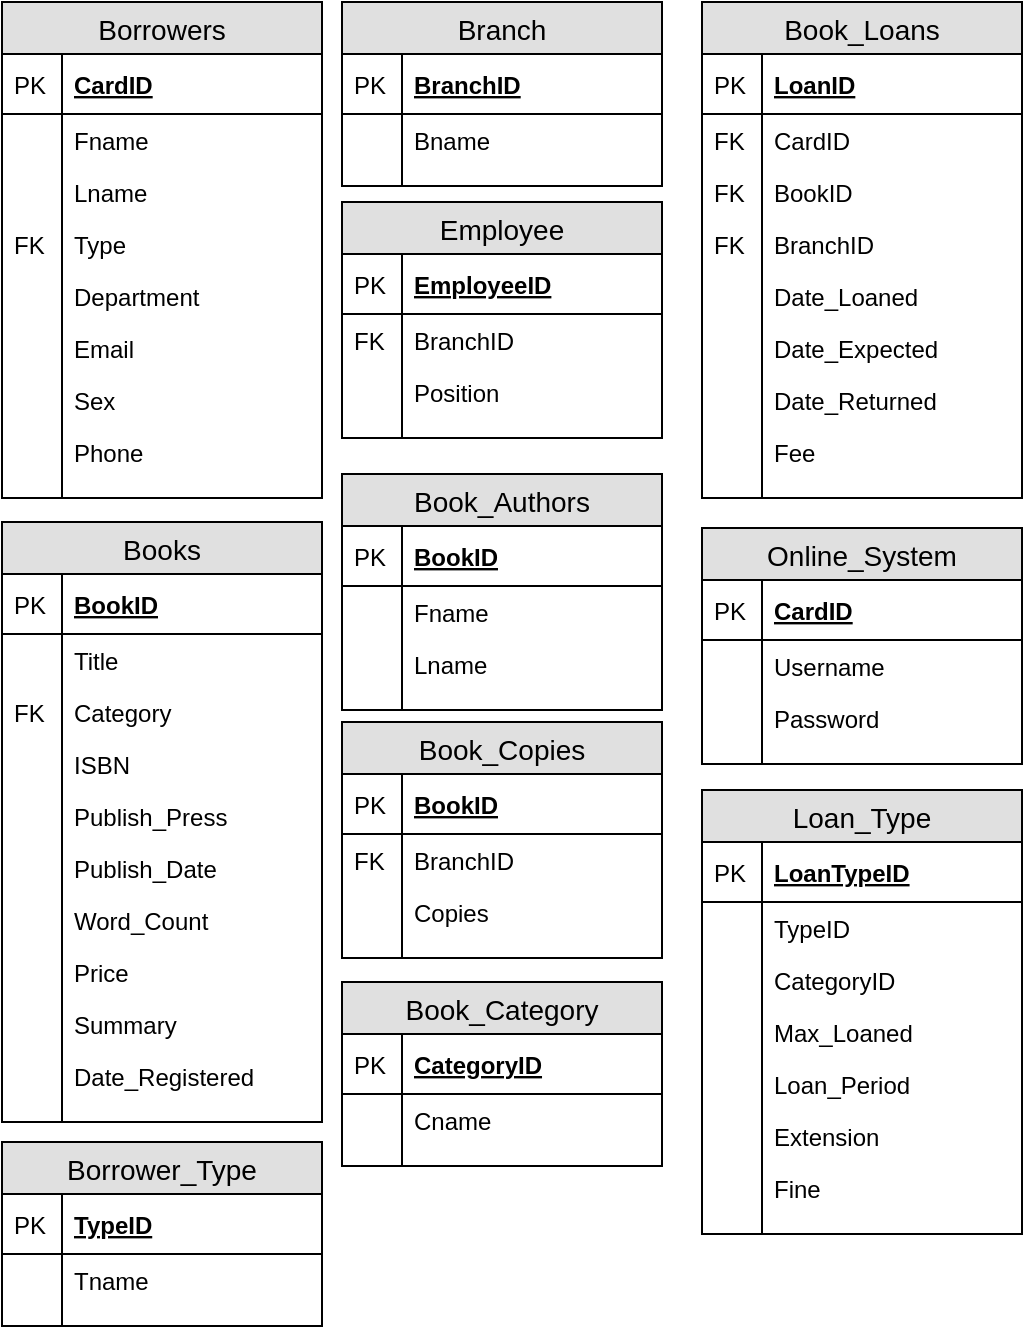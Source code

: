<mxfile version="12.2.2" type="device" pages="1"><diagram name="Page-1" id="e56a1550-8fbb-45ad-956c-1786394a9013"><mxGraphModel dx="900" dy="803" grid="1" gridSize="10" guides="1" tooltips="1" connect="1" arrows="1" fold="1" page="1" pageScale="1" pageWidth="1100" pageHeight="850" background="#ffffff" math="0" shadow="0"><root><mxCell id="0"/><mxCell id="1" parent="0"/><mxCell id="LZqn6w5sc886-a7bWLc2-1" value="Borrowers" style="swimlane;fontStyle=0;childLayout=stackLayout;horizontal=1;startSize=26;fillColor=#e0e0e0;horizontalStack=0;resizeParent=1;resizeParentMax=0;resizeLast=0;collapsible=1;marginBottom=0;swimlaneFillColor=#ffffff;align=center;fontSize=14;" parent="1" vertex="1"><mxGeometry x="20" y="130" width="160" height="248" as="geometry"/></mxCell><mxCell id="LZqn6w5sc886-a7bWLc2-2" value="CardID" style="shape=partialRectangle;top=0;left=0;right=0;bottom=1;align=left;verticalAlign=middle;fillColor=none;spacingLeft=34;spacingRight=4;overflow=hidden;rotatable=0;points=[[0,0.5],[1,0.5]];portConstraint=eastwest;dropTarget=0;fontStyle=5;fontSize=12;" parent="LZqn6w5sc886-a7bWLc2-1" vertex="1"><mxGeometry y="26" width="160" height="30" as="geometry"/></mxCell><mxCell id="LZqn6w5sc886-a7bWLc2-3" value="PK" style="shape=partialRectangle;top=0;left=0;bottom=0;fillColor=none;align=left;verticalAlign=middle;spacingLeft=4;spacingRight=4;overflow=hidden;rotatable=0;points=[];portConstraint=eastwest;part=1;fontSize=12;" parent="LZqn6w5sc886-a7bWLc2-2" vertex="1" connectable="0"><mxGeometry width="30" height="30" as="geometry"/></mxCell><mxCell id="LZqn6w5sc886-a7bWLc2-4" value="Fname" style="shape=partialRectangle;top=0;left=0;right=0;bottom=0;align=left;verticalAlign=top;fillColor=none;spacingLeft=34;spacingRight=4;overflow=hidden;rotatable=0;points=[[0,0.5],[1,0.5]];portConstraint=eastwest;dropTarget=0;fontSize=12;" parent="LZqn6w5sc886-a7bWLc2-1" vertex="1"><mxGeometry y="56" width="160" height="26" as="geometry"/></mxCell><mxCell id="LZqn6w5sc886-a7bWLc2-5" value="" style="shape=partialRectangle;top=0;left=0;bottom=0;fillColor=none;align=left;verticalAlign=top;spacingLeft=4;spacingRight=4;overflow=hidden;rotatable=0;points=[];portConstraint=eastwest;part=1;fontSize=12;" parent="LZqn6w5sc886-a7bWLc2-4" vertex="1" connectable="0"><mxGeometry width="30" height="26" as="geometry"/></mxCell><mxCell id="LZqn6w5sc886-a7bWLc2-6" value="Lname" style="shape=partialRectangle;top=0;left=0;right=0;bottom=0;align=left;verticalAlign=top;fillColor=none;spacingLeft=34;spacingRight=4;overflow=hidden;rotatable=0;points=[[0,0.5],[1,0.5]];portConstraint=eastwest;dropTarget=0;fontSize=12;" parent="LZqn6w5sc886-a7bWLc2-1" vertex="1"><mxGeometry y="82" width="160" height="26" as="geometry"/></mxCell><mxCell id="LZqn6w5sc886-a7bWLc2-7" value="" style="shape=partialRectangle;top=0;left=0;bottom=0;fillColor=none;align=left;verticalAlign=top;spacingLeft=4;spacingRight=4;overflow=hidden;rotatable=0;points=[];portConstraint=eastwest;part=1;fontSize=12;" parent="LZqn6w5sc886-a7bWLc2-6" vertex="1" connectable="0"><mxGeometry width="30" height="26" as="geometry"/></mxCell><mxCell id="LZqn6w5sc886-a7bWLc2-8" value="Type" style="shape=partialRectangle;top=0;left=0;right=0;bottom=0;align=left;verticalAlign=top;fillColor=none;spacingLeft=34;spacingRight=4;overflow=hidden;rotatable=0;points=[[0,0.5],[1,0.5]];portConstraint=eastwest;dropTarget=0;fontSize=12;" parent="LZqn6w5sc886-a7bWLc2-1" vertex="1"><mxGeometry y="108" width="160" height="26" as="geometry"/></mxCell><mxCell id="LZqn6w5sc886-a7bWLc2-9" value="FK" style="shape=partialRectangle;top=0;left=0;bottom=0;fillColor=none;align=left;verticalAlign=top;spacingLeft=4;spacingRight=4;overflow=hidden;rotatable=0;points=[];portConstraint=eastwest;part=1;fontSize=12;" parent="LZqn6w5sc886-a7bWLc2-8" vertex="1" connectable="0"><mxGeometry width="30" height="26" as="geometry"/></mxCell><mxCell id="LZqn6w5sc886-a7bWLc2-23" value="Department" style="shape=partialRectangle;top=0;left=0;right=0;bottom=0;align=left;verticalAlign=top;fillColor=none;spacingLeft=34;spacingRight=4;overflow=hidden;rotatable=0;points=[[0,0.5],[1,0.5]];portConstraint=eastwest;dropTarget=0;fontSize=12;" parent="LZqn6w5sc886-a7bWLc2-1" vertex="1"><mxGeometry y="134" width="160" height="26" as="geometry"/></mxCell><mxCell id="LZqn6w5sc886-a7bWLc2-24" value="" style="shape=partialRectangle;top=0;left=0;bottom=0;fillColor=none;align=left;verticalAlign=top;spacingLeft=4;spacingRight=4;overflow=hidden;rotatable=0;points=[];portConstraint=eastwest;part=1;fontSize=12;" parent="LZqn6w5sc886-a7bWLc2-23" vertex="1" connectable="0"><mxGeometry width="30" height="26" as="geometry"/></mxCell><mxCell id="LZqn6w5sc886-a7bWLc2-25" value="Email" style="shape=partialRectangle;top=0;left=0;right=0;bottom=0;align=left;verticalAlign=top;fillColor=none;spacingLeft=34;spacingRight=4;overflow=hidden;rotatable=0;points=[[0,0.5],[1,0.5]];portConstraint=eastwest;dropTarget=0;fontSize=12;" parent="LZqn6w5sc886-a7bWLc2-1" vertex="1"><mxGeometry y="160" width="160" height="26" as="geometry"/></mxCell><mxCell id="LZqn6w5sc886-a7bWLc2-26" value="" style="shape=partialRectangle;top=0;left=0;bottom=0;fillColor=none;align=left;verticalAlign=top;spacingLeft=4;spacingRight=4;overflow=hidden;rotatable=0;points=[];portConstraint=eastwest;part=1;fontSize=12;" parent="LZqn6w5sc886-a7bWLc2-25" vertex="1" connectable="0"><mxGeometry width="30" height="26" as="geometry"/></mxCell><mxCell id="LZqn6w5sc886-a7bWLc2-27" value="Sex&#10;" style="shape=partialRectangle;top=0;left=0;right=0;bottom=0;align=left;verticalAlign=top;fillColor=none;spacingLeft=34;spacingRight=4;overflow=hidden;rotatable=0;points=[[0,0.5],[1,0.5]];portConstraint=eastwest;dropTarget=0;fontSize=12;" parent="LZqn6w5sc886-a7bWLc2-1" vertex="1"><mxGeometry y="186" width="160" height="26" as="geometry"/></mxCell><mxCell id="LZqn6w5sc886-a7bWLc2-28" value="" style="shape=partialRectangle;top=0;left=0;bottom=0;fillColor=none;align=left;verticalAlign=top;spacingLeft=4;spacingRight=4;overflow=hidden;rotatable=0;points=[];portConstraint=eastwest;part=1;fontSize=12;" parent="LZqn6w5sc886-a7bWLc2-27" vertex="1" connectable="0"><mxGeometry width="30" height="26" as="geometry"/></mxCell><mxCell id="LZqn6w5sc886-a7bWLc2-29" value="Phone" style="shape=partialRectangle;top=0;left=0;right=0;bottom=0;align=left;verticalAlign=top;fillColor=none;spacingLeft=34;spacingRight=4;overflow=hidden;rotatable=0;points=[[0,0.5],[1,0.5]];portConstraint=eastwest;dropTarget=0;fontSize=12;" parent="LZqn6w5sc886-a7bWLc2-1" vertex="1"><mxGeometry y="212" width="160" height="26" as="geometry"/></mxCell><mxCell id="LZqn6w5sc886-a7bWLc2-30" value="" style="shape=partialRectangle;top=0;left=0;bottom=0;fillColor=none;align=left;verticalAlign=top;spacingLeft=4;spacingRight=4;overflow=hidden;rotatable=0;points=[];portConstraint=eastwest;part=1;fontSize=12;" parent="LZqn6w5sc886-a7bWLc2-29" vertex="1" connectable="0"><mxGeometry width="30" height="26" as="geometry"/></mxCell><object label="" f="" id="LZqn6w5sc886-a7bWLc2-10"><mxCell style="shape=partialRectangle;top=0;left=0;right=0;bottom=0;align=left;verticalAlign=top;fillColor=none;spacingLeft=34;spacingRight=4;overflow=hidden;rotatable=0;points=[[0,0.5],[1,0.5]];portConstraint=eastwest;dropTarget=0;fontSize=12;" parent="LZqn6w5sc886-a7bWLc2-1" vertex="1"><mxGeometry y="238" width="160" height="10" as="geometry"/></mxCell></object><mxCell id="LZqn6w5sc886-a7bWLc2-11" value="" style="shape=partialRectangle;top=0;left=0;bottom=0;fillColor=none;align=left;verticalAlign=top;spacingLeft=4;spacingRight=4;overflow=hidden;rotatable=0;points=[];portConstraint=eastwest;part=1;fontSize=12;" parent="LZqn6w5sc886-a7bWLc2-10" vertex="1" connectable="0"><mxGeometry width="30" height="10" as="geometry"/></mxCell><mxCell id="LZqn6w5sc886-a7bWLc2-33" value="Books" style="swimlane;fontStyle=0;childLayout=stackLayout;horizontal=1;startSize=26;fillColor=#e0e0e0;horizontalStack=0;resizeParent=1;resizeParentMax=0;resizeLast=0;collapsible=1;marginBottom=0;swimlaneFillColor=#ffffff;align=center;fontSize=14;" parent="1" vertex="1"><mxGeometry x="20" y="390" width="160" height="300" as="geometry"/></mxCell><mxCell id="LZqn6w5sc886-a7bWLc2-34" value="BookID" style="shape=partialRectangle;top=0;left=0;right=0;bottom=1;align=left;verticalAlign=middle;fillColor=none;spacingLeft=34;spacingRight=4;overflow=hidden;rotatable=0;points=[[0,0.5],[1,0.5]];portConstraint=eastwest;dropTarget=0;fontStyle=5;fontSize=12;" parent="LZqn6w5sc886-a7bWLc2-33" vertex="1"><mxGeometry y="26" width="160" height="30" as="geometry"/></mxCell><mxCell id="LZqn6w5sc886-a7bWLc2-35" value="PK" style="shape=partialRectangle;top=0;left=0;bottom=0;fillColor=none;align=left;verticalAlign=middle;spacingLeft=4;spacingRight=4;overflow=hidden;rotatable=0;points=[];portConstraint=eastwest;part=1;fontSize=12;" parent="LZqn6w5sc886-a7bWLc2-34" vertex="1" connectable="0"><mxGeometry width="30" height="30" as="geometry"/></mxCell><mxCell id="LZqn6w5sc886-a7bWLc2-36" value="Title" style="shape=partialRectangle;top=0;left=0;right=0;bottom=0;align=left;verticalAlign=top;fillColor=none;spacingLeft=34;spacingRight=4;overflow=hidden;rotatable=0;points=[[0,0.5],[1,0.5]];portConstraint=eastwest;dropTarget=0;fontSize=12;" parent="LZqn6w5sc886-a7bWLc2-33" vertex="1"><mxGeometry y="56" width="160" height="26" as="geometry"/></mxCell><mxCell id="LZqn6w5sc886-a7bWLc2-37" value="" style="shape=partialRectangle;top=0;left=0;bottom=0;fillColor=none;align=left;verticalAlign=top;spacingLeft=4;spacingRight=4;overflow=hidden;rotatable=0;points=[];portConstraint=eastwest;part=1;fontSize=12;" parent="LZqn6w5sc886-a7bWLc2-36" vertex="1" connectable="0"><mxGeometry width="30" height="26" as="geometry"/></mxCell><mxCell id="QPauLtK9DJlGOj2FVXb1-47" value="Category" style="shape=partialRectangle;top=0;left=0;right=0;bottom=0;align=left;verticalAlign=top;fillColor=none;spacingLeft=34;spacingRight=4;overflow=hidden;rotatable=0;points=[[0,0.5],[1,0.5]];portConstraint=eastwest;dropTarget=0;fontSize=12;" parent="LZqn6w5sc886-a7bWLc2-33" vertex="1"><mxGeometry y="82" width="160" height="26" as="geometry"/></mxCell><mxCell id="QPauLtK9DJlGOj2FVXb1-48" value="FK" style="shape=partialRectangle;top=0;left=0;bottom=0;fillColor=none;align=left;verticalAlign=top;spacingLeft=4;spacingRight=4;overflow=hidden;rotatable=0;points=[];portConstraint=eastwest;part=1;fontSize=12;" parent="QPauLtK9DJlGOj2FVXb1-47" vertex="1" connectable="0"><mxGeometry width="30" height="26" as="geometry"/></mxCell><mxCell id="LZqn6w5sc886-a7bWLc2-38" value="ISBN" style="shape=partialRectangle;top=0;left=0;right=0;bottom=0;align=left;verticalAlign=top;fillColor=none;spacingLeft=34;spacingRight=4;overflow=hidden;rotatable=0;points=[[0,0.5],[1,0.5]];portConstraint=eastwest;dropTarget=0;fontSize=12;" parent="LZqn6w5sc886-a7bWLc2-33" vertex="1"><mxGeometry y="108" width="160" height="26" as="geometry"/></mxCell><mxCell id="LZqn6w5sc886-a7bWLc2-39" value="" style="shape=partialRectangle;top=0;left=0;bottom=0;fillColor=none;align=left;verticalAlign=top;spacingLeft=4;spacingRight=4;overflow=hidden;rotatable=0;points=[];portConstraint=eastwest;part=1;fontSize=12;" parent="LZqn6w5sc886-a7bWLc2-38" vertex="1" connectable="0"><mxGeometry width="30" height="26" as="geometry"/></mxCell><mxCell id="LZqn6w5sc886-a7bWLc2-40" value="Publish_Press" style="shape=partialRectangle;top=0;left=0;right=0;bottom=0;align=left;verticalAlign=top;fillColor=none;spacingLeft=34;spacingRight=4;overflow=hidden;rotatable=0;points=[[0,0.5],[1,0.5]];portConstraint=eastwest;dropTarget=0;fontSize=12;" parent="LZqn6w5sc886-a7bWLc2-33" vertex="1"><mxGeometry y="134" width="160" height="26" as="geometry"/></mxCell><mxCell id="LZqn6w5sc886-a7bWLc2-41" value="" style="shape=partialRectangle;top=0;left=0;bottom=0;fillColor=none;align=left;verticalAlign=top;spacingLeft=4;spacingRight=4;overflow=hidden;rotatable=0;points=[];portConstraint=eastwest;part=1;fontSize=12;" parent="LZqn6w5sc886-a7bWLc2-40" vertex="1" connectable="0"><mxGeometry width="30" height="26" as="geometry"/></mxCell><mxCell id="LZqn6w5sc886-a7bWLc2-44" value="Publish_Date" style="shape=partialRectangle;top=0;left=0;right=0;bottom=0;align=left;verticalAlign=top;fillColor=none;spacingLeft=34;spacingRight=4;overflow=hidden;rotatable=0;points=[[0,0.5],[1,0.5]];portConstraint=eastwest;dropTarget=0;fontSize=12;" parent="LZqn6w5sc886-a7bWLc2-33" vertex="1"><mxGeometry y="160" width="160" height="26" as="geometry"/></mxCell><mxCell id="LZqn6w5sc886-a7bWLc2-45" value="" style="shape=partialRectangle;top=0;left=0;bottom=0;fillColor=none;align=left;verticalAlign=top;spacingLeft=4;spacingRight=4;overflow=hidden;rotatable=0;points=[];portConstraint=eastwest;part=1;fontSize=12;" parent="LZqn6w5sc886-a7bWLc2-44" vertex="1" connectable="0"><mxGeometry width="30" height="26" as="geometry"/></mxCell><mxCell id="LZqn6w5sc886-a7bWLc2-46" value="Word_Count" style="shape=partialRectangle;top=0;left=0;right=0;bottom=0;align=left;verticalAlign=top;fillColor=none;spacingLeft=34;spacingRight=4;overflow=hidden;rotatable=0;points=[[0,0.5],[1,0.5]];portConstraint=eastwest;dropTarget=0;fontSize=12;strokeColor=#000000;" parent="LZqn6w5sc886-a7bWLc2-33" vertex="1"><mxGeometry y="186" width="160" height="26" as="geometry"/></mxCell><mxCell id="LZqn6w5sc886-a7bWLc2-47" value="" style="shape=partialRectangle;top=0;left=0;bottom=0;fillColor=none;align=left;verticalAlign=top;spacingLeft=4;spacingRight=4;overflow=hidden;rotatable=0;points=[];portConstraint=eastwest;part=1;fontSize=12;" parent="LZqn6w5sc886-a7bWLc2-46" vertex="1" connectable="0"><mxGeometry width="30" height="26" as="geometry"/></mxCell><mxCell id="LZqn6w5sc886-a7bWLc2-48" value="Price" style="shape=partialRectangle;top=0;left=0;right=0;bottom=0;align=left;verticalAlign=top;fillColor=none;spacingLeft=34;spacingRight=4;overflow=hidden;rotatable=0;points=[[0,0.5],[1,0.5]];portConstraint=eastwest;dropTarget=0;fontSize=12;" parent="LZqn6w5sc886-a7bWLc2-33" vertex="1"><mxGeometry y="212" width="160" height="26" as="geometry"/></mxCell><mxCell id="LZqn6w5sc886-a7bWLc2-49" value="" style="shape=partialRectangle;top=0;left=0;bottom=0;fillColor=none;align=left;verticalAlign=top;spacingLeft=4;spacingRight=4;overflow=hidden;rotatable=0;points=[];portConstraint=eastwest;part=1;fontSize=12;" parent="LZqn6w5sc886-a7bWLc2-48" vertex="1" connectable="0"><mxGeometry width="30" height="26" as="geometry"/></mxCell><mxCell id="LZqn6w5sc886-a7bWLc2-50" value="Summary" style="shape=partialRectangle;top=0;left=0;right=0;bottom=0;align=left;verticalAlign=top;fillColor=none;spacingLeft=34;spacingRight=4;overflow=hidden;rotatable=0;points=[[0,0.5],[1,0.5]];portConstraint=eastwest;dropTarget=0;fontSize=12;" parent="LZqn6w5sc886-a7bWLc2-33" vertex="1"><mxGeometry y="238" width="160" height="26" as="geometry"/></mxCell><mxCell id="LZqn6w5sc886-a7bWLc2-51" value="" style="shape=partialRectangle;top=0;left=0;bottom=0;fillColor=none;align=left;verticalAlign=top;spacingLeft=4;spacingRight=4;overflow=hidden;rotatable=0;points=[];portConstraint=eastwest;part=1;fontSize=12;" parent="LZqn6w5sc886-a7bWLc2-50" vertex="1" connectable="0"><mxGeometry width="30" height="26" as="geometry"/></mxCell><mxCell id="QPauLtK9DJlGOj2FVXb1-53" value="Date_Registered" style="shape=partialRectangle;top=0;left=0;right=0;bottom=0;align=left;verticalAlign=top;fillColor=none;spacingLeft=34;spacingRight=4;overflow=hidden;rotatable=0;points=[[0,0.5],[1,0.5]];portConstraint=eastwest;dropTarget=0;fontSize=12;" parent="LZqn6w5sc886-a7bWLc2-33" vertex="1"><mxGeometry y="264" width="160" height="26" as="geometry"/></mxCell><mxCell id="QPauLtK9DJlGOj2FVXb1-54" value="" style="shape=partialRectangle;top=0;left=0;bottom=0;fillColor=none;align=left;verticalAlign=top;spacingLeft=4;spacingRight=4;overflow=hidden;rotatable=0;points=[];portConstraint=eastwest;part=1;fontSize=12;" parent="QPauLtK9DJlGOj2FVXb1-53" vertex="1" connectable="0"><mxGeometry width="30" height="26" as="geometry"/></mxCell><mxCell id="LZqn6w5sc886-a7bWLc2-42" value="" style="shape=partialRectangle;top=0;left=0;right=0;bottom=0;align=left;verticalAlign=top;fillColor=none;spacingLeft=34;spacingRight=4;overflow=hidden;rotatable=0;points=[[0,0.5],[1,0.5]];portConstraint=eastwest;dropTarget=0;fontSize=12;" parent="LZqn6w5sc886-a7bWLc2-33" vertex="1"><mxGeometry y="290" width="160" height="10" as="geometry"/></mxCell><mxCell id="LZqn6w5sc886-a7bWLc2-43" value="" style="shape=partialRectangle;top=0;left=0;bottom=0;fillColor=none;align=left;verticalAlign=top;spacingLeft=4;spacingRight=4;overflow=hidden;rotatable=0;points=[];portConstraint=eastwest;part=1;fontSize=12;" parent="LZqn6w5sc886-a7bWLc2-42" vertex="1" connectable="0"><mxGeometry width="30" height="10" as="geometry"/></mxCell><mxCell id="LZqn6w5sc886-a7bWLc2-53" value="Book_Authors" style="swimlane;fontStyle=0;childLayout=stackLayout;horizontal=1;startSize=26;fillColor=#e0e0e0;horizontalStack=0;resizeParent=1;resizeParentMax=0;resizeLast=0;collapsible=1;marginBottom=0;swimlaneFillColor=#ffffff;align=center;fontSize=14;" parent="1" vertex="1"><mxGeometry x="190" y="366" width="160" height="118" as="geometry"/></mxCell><mxCell id="LZqn6w5sc886-a7bWLc2-54" value="BookID" style="shape=partialRectangle;top=0;left=0;right=0;bottom=1;align=left;verticalAlign=middle;fillColor=none;spacingLeft=34;spacingRight=4;overflow=hidden;rotatable=0;points=[[0,0.5],[1,0.5]];portConstraint=eastwest;dropTarget=0;fontStyle=5;fontSize=12;" parent="LZqn6w5sc886-a7bWLc2-53" vertex="1"><mxGeometry y="26" width="160" height="30" as="geometry"/></mxCell><mxCell id="LZqn6w5sc886-a7bWLc2-55" value="PK" style="shape=partialRectangle;top=0;left=0;bottom=0;fillColor=none;align=left;verticalAlign=middle;spacingLeft=4;spacingRight=4;overflow=hidden;rotatable=0;points=[];portConstraint=eastwest;part=1;fontSize=12;" parent="LZqn6w5sc886-a7bWLc2-54" vertex="1" connectable="0"><mxGeometry width="30" height="30" as="geometry"/></mxCell><mxCell id="LZqn6w5sc886-a7bWLc2-58" value="Fname" style="shape=partialRectangle;top=0;left=0;right=0;bottom=0;align=left;verticalAlign=top;fillColor=none;spacingLeft=34;spacingRight=4;overflow=hidden;rotatable=0;points=[[0,0.5],[1,0.5]];portConstraint=eastwest;dropTarget=0;fontSize=12;" parent="LZqn6w5sc886-a7bWLc2-53" vertex="1"><mxGeometry y="56" width="160" height="26" as="geometry"/></mxCell><mxCell id="LZqn6w5sc886-a7bWLc2-59" value="" style="shape=partialRectangle;top=0;left=0;bottom=0;fillColor=none;align=left;verticalAlign=top;spacingLeft=4;spacingRight=4;overflow=hidden;rotatable=0;points=[];portConstraint=eastwest;part=1;fontSize=12;" parent="LZqn6w5sc886-a7bWLc2-58" vertex="1" connectable="0"><mxGeometry width="30" height="26" as="geometry"/></mxCell><mxCell id="LZqn6w5sc886-a7bWLc2-60" value="Lname" style="shape=partialRectangle;top=0;left=0;right=0;bottom=0;align=left;verticalAlign=top;fillColor=none;spacingLeft=34;spacingRight=4;overflow=hidden;rotatable=0;points=[[0,0.5],[1,0.5]];portConstraint=eastwest;dropTarget=0;fontSize=12;" parent="LZqn6w5sc886-a7bWLc2-53" vertex="1"><mxGeometry y="82" width="160" height="26" as="geometry"/></mxCell><mxCell id="LZqn6w5sc886-a7bWLc2-61" value="" style="shape=partialRectangle;top=0;left=0;bottom=0;fillColor=none;align=left;verticalAlign=top;spacingLeft=4;spacingRight=4;overflow=hidden;rotatable=0;points=[];portConstraint=eastwest;part=1;fontSize=12;" parent="LZqn6w5sc886-a7bWLc2-60" vertex="1" connectable="0"><mxGeometry width="30" height="26" as="geometry"/></mxCell><mxCell id="LZqn6w5sc886-a7bWLc2-62" value="" style="shape=partialRectangle;top=0;left=0;right=0;bottom=0;align=left;verticalAlign=top;fillColor=none;spacingLeft=34;spacingRight=4;overflow=hidden;rotatable=0;points=[[0,0.5],[1,0.5]];portConstraint=eastwest;dropTarget=0;fontSize=12;" parent="LZqn6w5sc886-a7bWLc2-53" vertex="1"><mxGeometry y="108" width="160" height="10" as="geometry"/></mxCell><mxCell id="LZqn6w5sc886-a7bWLc2-63" value="" style="shape=partialRectangle;top=0;left=0;bottom=0;fillColor=none;align=left;verticalAlign=top;spacingLeft=4;spacingRight=4;overflow=hidden;rotatable=0;points=[];portConstraint=eastwest;part=1;fontSize=12;" parent="LZqn6w5sc886-a7bWLc2-62" vertex="1" connectable="0"><mxGeometry width="30" height="10" as="geometry"/></mxCell><mxCell id="LZqn6w5sc886-a7bWLc2-64" value="Book_Copies" style="swimlane;fontStyle=0;childLayout=stackLayout;horizontal=1;startSize=26;fillColor=#e0e0e0;horizontalStack=0;resizeParent=1;resizeParentMax=0;resizeLast=0;collapsible=1;marginBottom=0;swimlaneFillColor=#ffffff;align=center;fontSize=14;" parent="1" vertex="1"><mxGeometry x="190" y="490" width="160" height="118" as="geometry"/></mxCell><mxCell id="LZqn6w5sc886-a7bWLc2-65" value="BookID" style="shape=partialRectangle;top=0;left=0;right=0;bottom=1;align=left;verticalAlign=middle;fillColor=none;spacingLeft=34;spacingRight=4;overflow=hidden;rotatable=0;points=[[0,0.5],[1,0.5]];portConstraint=eastwest;dropTarget=0;fontStyle=5;fontSize=12;" parent="LZqn6w5sc886-a7bWLc2-64" vertex="1"><mxGeometry y="26" width="160" height="30" as="geometry"/></mxCell><mxCell id="LZqn6w5sc886-a7bWLc2-66" value="PK" style="shape=partialRectangle;top=0;left=0;bottom=0;fillColor=none;align=left;verticalAlign=middle;spacingLeft=4;spacingRight=4;overflow=hidden;rotatable=0;points=[];portConstraint=eastwest;part=1;fontSize=12;" parent="LZqn6w5sc886-a7bWLc2-65" vertex="1" connectable="0"><mxGeometry width="30" height="30" as="geometry"/></mxCell><mxCell id="LZqn6w5sc886-a7bWLc2-67" value="BranchID" style="shape=partialRectangle;top=0;left=0;right=0;bottom=0;align=left;verticalAlign=top;fillColor=none;spacingLeft=34;spacingRight=4;overflow=hidden;rotatable=0;points=[[0,0.5],[1,0.5]];portConstraint=eastwest;dropTarget=0;fontSize=12;" parent="LZqn6w5sc886-a7bWLc2-64" vertex="1"><mxGeometry y="56" width="160" height="26" as="geometry"/></mxCell><mxCell id="LZqn6w5sc886-a7bWLc2-68" value="FK" style="shape=partialRectangle;top=0;left=0;bottom=0;fillColor=none;align=left;verticalAlign=top;spacingLeft=4;spacingRight=4;overflow=hidden;rotatable=0;points=[];portConstraint=eastwest;part=1;fontSize=12;" parent="LZqn6w5sc886-a7bWLc2-67" vertex="1" connectable="0"><mxGeometry width="30" height="26" as="geometry"/></mxCell><mxCell id="LZqn6w5sc886-a7bWLc2-69" value="Copies" style="shape=partialRectangle;top=0;left=0;right=0;bottom=0;align=left;verticalAlign=top;fillColor=none;spacingLeft=34;spacingRight=4;overflow=hidden;rotatable=0;points=[[0,0.5],[1,0.5]];portConstraint=eastwest;dropTarget=0;fontSize=12;" parent="LZqn6w5sc886-a7bWLc2-64" vertex="1"><mxGeometry y="82" width="160" height="26" as="geometry"/></mxCell><mxCell id="LZqn6w5sc886-a7bWLc2-70" value="" style="shape=partialRectangle;top=0;left=0;bottom=0;fillColor=none;align=left;verticalAlign=top;spacingLeft=4;spacingRight=4;overflow=hidden;rotatable=0;points=[];portConstraint=eastwest;part=1;fontSize=12;" parent="LZqn6w5sc886-a7bWLc2-69" vertex="1" connectable="0"><mxGeometry width="30" height="26" as="geometry"/></mxCell><mxCell id="LZqn6w5sc886-a7bWLc2-73" value="" style="shape=partialRectangle;top=0;left=0;right=0;bottom=0;align=left;verticalAlign=top;fillColor=none;spacingLeft=34;spacingRight=4;overflow=hidden;rotatable=0;points=[[0,0.5],[1,0.5]];portConstraint=eastwest;dropTarget=0;fontSize=12;" parent="LZqn6w5sc886-a7bWLc2-64" vertex="1"><mxGeometry y="108" width="160" height="10" as="geometry"/></mxCell><mxCell id="LZqn6w5sc886-a7bWLc2-74" value="" style="shape=partialRectangle;top=0;left=0;bottom=0;fillColor=none;align=left;verticalAlign=top;spacingLeft=4;spacingRight=4;overflow=hidden;rotatable=0;points=[];portConstraint=eastwest;part=1;fontSize=12;" parent="LZqn6w5sc886-a7bWLc2-73" vertex="1" connectable="0"><mxGeometry width="30" height="10" as="geometry"/></mxCell><mxCell id="LZqn6w5sc886-a7bWLc2-75" value="Employee" style="swimlane;fontStyle=0;childLayout=stackLayout;horizontal=1;startSize=26;fillColor=#e0e0e0;horizontalStack=0;resizeParent=1;resizeParentMax=0;resizeLast=0;collapsible=1;marginBottom=0;swimlaneFillColor=#ffffff;align=center;fontSize=14;" parent="1" vertex="1"><mxGeometry x="190" y="230" width="160" height="118" as="geometry"/></mxCell><mxCell id="LZqn6w5sc886-a7bWLc2-76" value="EmployeeID" style="shape=partialRectangle;top=0;left=0;right=0;bottom=1;align=left;verticalAlign=middle;fillColor=none;spacingLeft=34;spacingRight=4;overflow=hidden;rotatable=0;points=[[0,0.5],[1,0.5]];portConstraint=eastwest;dropTarget=0;fontStyle=5;fontSize=12;" parent="LZqn6w5sc886-a7bWLc2-75" vertex="1"><mxGeometry y="26" width="160" height="30" as="geometry"/></mxCell><mxCell id="LZqn6w5sc886-a7bWLc2-77" value="PK" style="shape=partialRectangle;top=0;left=0;bottom=0;fillColor=none;align=left;verticalAlign=middle;spacingLeft=4;spacingRight=4;overflow=hidden;rotatable=0;points=[];portConstraint=eastwest;part=1;fontSize=12;" parent="LZqn6w5sc886-a7bWLc2-76" vertex="1" connectable="0"><mxGeometry width="30" height="30" as="geometry"/></mxCell><mxCell id="LZqn6w5sc886-a7bWLc2-78" value="BranchID&#10;" style="shape=partialRectangle;top=0;left=0;right=0;bottom=0;align=left;verticalAlign=top;fillColor=none;spacingLeft=34;spacingRight=4;overflow=hidden;rotatable=0;points=[[0,0.5],[1,0.5]];portConstraint=eastwest;dropTarget=0;fontSize=12;" parent="LZqn6w5sc886-a7bWLc2-75" vertex="1"><mxGeometry y="56" width="160" height="26" as="geometry"/></mxCell><mxCell id="LZqn6w5sc886-a7bWLc2-79" value="FK" style="shape=partialRectangle;top=0;left=0;bottom=0;fillColor=none;align=left;verticalAlign=top;spacingLeft=4;spacingRight=4;overflow=hidden;rotatable=0;points=[];portConstraint=eastwest;part=1;fontSize=12;" parent="LZqn6w5sc886-a7bWLc2-78" vertex="1" connectable="0"><mxGeometry width="30" height="26" as="geometry"/></mxCell><mxCell id="LZqn6w5sc886-a7bWLc2-80" value="Position" style="shape=partialRectangle;top=0;left=0;right=0;bottom=0;align=left;verticalAlign=top;fillColor=none;spacingLeft=34;spacingRight=4;overflow=hidden;rotatable=0;points=[[0,0.5],[1,0.5]];portConstraint=eastwest;dropTarget=0;fontSize=12;" parent="LZqn6w5sc886-a7bWLc2-75" vertex="1"><mxGeometry y="82" width="160" height="26" as="geometry"/></mxCell><mxCell id="LZqn6w5sc886-a7bWLc2-81" value="" style="shape=partialRectangle;top=0;left=0;bottom=0;fillColor=none;align=left;verticalAlign=top;spacingLeft=4;spacingRight=4;overflow=hidden;rotatable=0;points=[];portConstraint=eastwest;part=1;fontSize=12;" parent="LZqn6w5sc886-a7bWLc2-80" vertex="1" connectable="0"><mxGeometry width="30" height="26" as="geometry"/></mxCell><mxCell id="LZqn6w5sc886-a7bWLc2-84" value="" style="shape=partialRectangle;top=0;left=0;right=0;bottom=0;align=left;verticalAlign=top;fillColor=none;spacingLeft=34;spacingRight=4;overflow=hidden;rotatable=0;points=[[0,0.5],[1,0.5]];portConstraint=eastwest;dropTarget=0;fontSize=12;" parent="LZqn6w5sc886-a7bWLc2-75" vertex="1"><mxGeometry y="108" width="160" height="10" as="geometry"/></mxCell><mxCell id="LZqn6w5sc886-a7bWLc2-85" value="" style="shape=partialRectangle;top=0;left=0;bottom=0;fillColor=none;align=left;verticalAlign=top;spacingLeft=4;spacingRight=4;overflow=hidden;rotatable=0;points=[];portConstraint=eastwest;part=1;fontSize=12;" parent="LZqn6w5sc886-a7bWLc2-84" vertex="1" connectable="0"><mxGeometry width="30" height="10" as="geometry"/></mxCell><mxCell id="LZqn6w5sc886-a7bWLc2-86" value="Branch" style="swimlane;fontStyle=0;childLayout=stackLayout;horizontal=1;startSize=26;fillColor=#e0e0e0;horizontalStack=0;resizeParent=1;resizeParentMax=0;resizeLast=0;collapsible=1;marginBottom=0;swimlaneFillColor=#ffffff;align=center;fontSize=14;" parent="1" vertex="1"><mxGeometry x="190" y="130" width="160" height="92" as="geometry"/></mxCell><mxCell id="LZqn6w5sc886-a7bWLc2-87" value="BranchID" style="shape=partialRectangle;top=0;left=0;right=0;bottom=1;align=left;verticalAlign=middle;fillColor=none;spacingLeft=34;spacingRight=4;overflow=hidden;rotatable=0;points=[[0,0.5],[1,0.5]];portConstraint=eastwest;dropTarget=0;fontStyle=5;fontSize=12;" parent="LZqn6w5sc886-a7bWLc2-86" vertex="1"><mxGeometry y="26" width="160" height="30" as="geometry"/></mxCell><mxCell id="LZqn6w5sc886-a7bWLc2-88" value="PK" style="shape=partialRectangle;top=0;left=0;bottom=0;fillColor=none;align=left;verticalAlign=middle;spacingLeft=4;spacingRight=4;overflow=hidden;rotatable=0;points=[];portConstraint=eastwest;part=1;fontSize=12;" parent="LZqn6w5sc886-a7bWLc2-87" vertex="1" connectable="0"><mxGeometry width="30" height="30" as="geometry"/></mxCell><mxCell id="LZqn6w5sc886-a7bWLc2-89" value="Bname" style="shape=partialRectangle;top=0;left=0;right=0;bottom=0;align=left;verticalAlign=top;fillColor=none;spacingLeft=34;spacingRight=4;overflow=hidden;rotatable=0;points=[[0,0.5],[1,0.5]];portConstraint=eastwest;dropTarget=0;fontSize=12;" parent="LZqn6w5sc886-a7bWLc2-86" vertex="1"><mxGeometry y="56" width="160" height="26" as="geometry"/></mxCell><mxCell id="LZqn6w5sc886-a7bWLc2-90" value="" style="shape=partialRectangle;top=0;left=0;bottom=0;fillColor=none;align=left;verticalAlign=top;spacingLeft=4;spacingRight=4;overflow=hidden;rotatable=0;points=[];portConstraint=eastwest;part=1;fontSize=12;" parent="LZqn6w5sc886-a7bWLc2-89" vertex="1" connectable="0"><mxGeometry width="30" height="26" as="geometry"/></mxCell><mxCell id="LZqn6w5sc886-a7bWLc2-95" value="" style="shape=partialRectangle;top=0;left=0;right=0;bottom=0;align=left;verticalAlign=top;fillColor=none;spacingLeft=34;spacingRight=4;overflow=hidden;rotatable=0;points=[[0,0.5],[1,0.5]];portConstraint=eastwest;dropTarget=0;fontSize=12;" parent="LZqn6w5sc886-a7bWLc2-86" vertex="1"><mxGeometry y="82" width="160" height="10" as="geometry"/></mxCell><mxCell id="LZqn6w5sc886-a7bWLc2-96" value="" style="shape=partialRectangle;top=0;left=0;bottom=0;fillColor=none;align=left;verticalAlign=top;spacingLeft=4;spacingRight=4;overflow=hidden;rotatable=0;points=[];portConstraint=eastwest;part=1;fontSize=12;" parent="LZqn6w5sc886-a7bWLc2-95" vertex="1" connectable="0"><mxGeometry width="30" height="10" as="geometry"/></mxCell><mxCell id="LZqn6w5sc886-a7bWLc2-108" value="Book_Loans" style="swimlane;fontStyle=0;childLayout=stackLayout;horizontal=1;startSize=26;fillColor=#e0e0e0;horizontalStack=0;resizeParent=1;resizeParentMax=0;resizeLast=0;collapsible=1;marginBottom=0;swimlaneFillColor=#ffffff;align=center;fontSize=14;" parent="1" vertex="1"><mxGeometry x="370" y="130" width="160" height="248" as="geometry"/></mxCell><mxCell id="LZqn6w5sc886-a7bWLc2-109" value="LoanID" style="shape=partialRectangle;top=0;left=0;right=0;bottom=1;align=left;verticalAlign=middle;fillColor=none;spacingLeft=34;spacingRight=4;overflow=hidden;rotatable=0;points=[[0,0.5],[1,0.5]];portConstraint=eastwest;dropTarget=0;fontStyle=5;fontSize=12;" parent="LZqn6w5sc886-a7bWLc2-108" vertex="1"><mxGeometry y="26" width="160" height="30" as="geometry"/></mxCell><mxCell id="LZqn6w5sc886-a7bWLc2-110" value="PK" style="shape=partialRectangle;top=0;left=0;bottom=0;fillColor=none;align=left;verticalAlign=middle;spacingLeft=4;spacingRight=4;overflow=hidden;rotatable=0;points=[];portConstraint=eastwest;part=1;fontSize=12;" parent="LZqn6w5sc886-a7bWLc2-109" vertex="1" connectable="0"><mxGeometry width="30" height="30" as="geometry"/></mxCell><mxCell id="LZqn6w5sc886-a7bWLc2-111" value="CardID" style="shape=partialRectangle;top=0;left=0;right=0;bottom=0;align=left;verticalAlign=top;fillColor=none;spacingLeft=34;spacingRight=4;overflow=hidden;rotatable=0;points=[[0,0.5],[1,0.5]];portConstraint=eastwest;dropTarget=0;fontSize=12;" parent="LZqn6w5sc886-a7bWLc2-108" vertex="1"><mxGeometry y="56" width="160" height="26" as="geometry"/></mxCell><mxCell id="LZqn6w5sc886-a7bWLc2-112" value="FK" style="shape=partialRectangle;top=0;left=0;bottom=0;fillColor=none;align=left;verticalAlign=top;spacingLeft=4;spacingRight=4;overflow=hidden;rotatable=0;points=[];portConstraint=eastwest;part=1;fontSize=12;" parent="LZqn6w5sc886-a7bWLc2-111" vertex="1" connectable="0"><mxGeometry width="30" height="26" as="geometry"/></mxCell><mxCell id="LZqn6w5sc886-a7bWLc2-113" value="BookID" style="shape=partialRectangle;top=0;left=0;right=0;bottom=0;align=left;verticalAlign=top;fillColor=none;spacingLeft=34;spacingRight=4;overflow=hidden;rotatable=0;points=[[0,0.5],[1,0.5]];portConstraint=eastwest;dropTarget=0;fontSize=12;" parent="LZqn6w5sc886-a7bWLc2-108" vertex="1"><mxGeometry y="82" width="160" height="26" as="geometry"/></mxCell><mxCell id="LZqn6w5sc886-a7bWLc2-114" value="FK" style="shape=partialRectangle;top=0;left=0;bottom=0;fillColor=none;align=left;verticalAlign=top;spacingLeft=4;spacingRight=4;overflow=hidden;rotatable=0;points=[];portConstraint=eastwest;part=1;fontSize=12;" parent="LZqn6w5sc886-a7bWLc2-113" vertex="1" connectable="0"><mxGeometry width="30" height="26" as="geometry"/></mxCell><mxCell id="LZqn6w5sc886-a7bWLc2-115" value="BranchID" style="shape=partialRectangle;top=0;left=0;right=0;bottom=0;align=left;verticalAlign=top;fillColor=none;spacingLeft=34;spacingRight=4;overflow=hidden;rotatable=0;points=[[0,0.5],[1,0.5]];portConstraint=eastwest;dropTarget=0;fontSize=12;" parent="LZqn6w5sc886-a7bWLc2-108" vertex="1"><mxGeometry y="108" width="160" height="26" as="geometry"/></mxCell><mxCell id="LZqn6w5sc886-a7bWLc2-116" value="FK" style="shape=partialRectangle;top=0;left=0;bottom=0;fillColor=none;align=left;verticalAlign=top;spacingLeft=4;spacingRight=4;overflow=hidden;rotatable=0;points=[];portConstraint=eastwest;part=1;fontSize=12;" parent="LZqn6w5sc886-a7bWLc2-115" vertex="1" connectable="0"><mxGeometry width="30" height="26" as="geometry"/></mxCell><mxCell id="LZqn6w5sc886-a7bWLc2-119" value="Date_Loaned" style="shape=partialRectangle;top=0;left=0;right=0;bottom=0;align=left;verticalAlign=top;fillColor=none;spacingLeft=34;spacingRight=4;overflow=hidden;rotatable=0;points=[[0,0.5],[1,0.5]];portConstraint=eastwest;dropTarget=0;fontSize=12;" parent="LZqn6w5sc886-a7bWLc2-108" vertex="1"><mxGeometry y="134" width="160" height="26" as="geometry"/></mxCell><mxCell id="LZqn6w5sc886-a7bWLc2-120" value="" style="shape=partialRectangle;top=0;left=0;bottom=0;fillColor=none;align=left;verticalAlign=top;spacingLeft=4;spacingRight=4;overflow=hidden;rotatable=0;points=[];portConstraint=eastwest;part=1;fontSize=12;" parent="LZqn6w5sc886-a7bWLc2-119" vertex="1" connectable="0"><mxGeometry width="30" height="26" as="geometry"/></mxCell><mxCell id="LZqn6w5sc886-a7bWLc2-121" value="Date_Expected" style="shape=partialRectangle;top=0;left=0;right=0;bottom=0;align=left;verticalAlign=top;fillColor=none;spacingLeft=34;spacingRight=4;overflow=hidden;rotatable=0;points=[[0,0.5],[1,0.5]];portConstraint=eastwest;dropTarget=0;fontSize=12;" parent="LZqn6w5sc886-a7bWLc2-108" vertex="1"><mxGeometry y="160" width="160" height="26" as="geometry"/></mxCell><mxCell id="LZqn6w5sc886-a7bWLc2-122" value="" style="shape=partialRectangle;top=0;left=0;bottom=0;fillColor=none;align=left;verticalAlign=top;spacingLeft=4;spacingRight=4;overflow=hidden;rotatable=0;points=[];portConstraint=eastwest;part=1;fontSize=12;" parent="LZqn6w5sc886-a7bWLc2-121" vertex="1" connectable="0"><mxGeometry width="30" height="26" as="geometry"/></mxCell><mxCell id="LZqn6w5sc886-a7bWLc2-123" value="Date_Returned" style="shape=partialRectangle;top=0;left=0;right=0;bottom=0;align=left;verticalAlign=top;fillColor=none;spacingLeft=34;spacingRight=4;overflow=hidden;rotatable=0;points=[[0,0.5],[1,0.5]];portConstraint=eastwest;dropTarget=0;fontSize=12;" parent="LZqn6w5sc886-a7bWLc2-108" vertex="1"><mxGeometry y="186" width="160" height="26" as="geometry"/></mxCell><mxCell id="LZqn6w5sc886-a7bWLc2-124" value="" style="shape=partialRectangle;top=0;left=0;bottom=0;fillColor=none;align=left;verticalAlign=top;spacingLeft=4;spacingRight=4;overflow=hidden;rotatable=0;points=[];portConstraint=eastwest;part=1;fontSize=12;" parent="LZqn6w5sc886-a7bWLc2-123" vertex="1" connectable="0"><mxGeometry width="30" height="26" as="geometry"/></mxCell><mxCell id="LZqn6w5sc886-a7bWLc2-125" value="Fee" style="shape=partialRectangle;top=0;left=0;right=0;bottom=0;align=left;verticalAlign=top;fillColor=none;spacingLeft=34;spacingRight=4;overflow=hidden;rotatable=0;points=[[0,0.5],[1,0.5]];portConstraint=eastwest;dropTarget=0;fontSize=12;" parent="LZqn6w5sc886-a7bWLc2-108" vertex="1"><mxGeometry y="212" width="160" height="26" as="geometry"/></mxCell><mxCell id="LZqn6w5sc886-a7bWLc2-126" value="" style="shape=partialRectangle;top=0;left=0;bottom=0;fillColor=none;align=left;verticalAlign=top;spacingLeft=4;spacingRight=4;overflow=hidden;rotatable=0;points=[];portConstraint=eastwest;part=1;fontSize=12;" parent="LZqn6w5sc886-a7bWLc2-125" vertex="1" connectable="0"><mxGeometry width="30" height="26" as="geometry"/></mxCell><mxCell id="LZqn6w5sc886-a7bWLc2-117" value="" style="shape=partialRectangle;top=0;left=0;right=0;bottom=0;align=left;verticalAlign=top;fillColor=none;spacingLeft=34;spacingRight=4;overflow=hidden;rotatable=0;points=[[0,0.5],[1,0.5]];portConstraint=eastwest;dropTarget=0;fontSize=12;" parent="LZqn6w5sc886-a7bWLc2-108" vertex="1"><mxGeometry y="238" width="160" height="10" as="geometry"/></mxCell><mxCell id="LZqn6w5sc886-a7bWLc2-118" value="" style="shape=partialRectangle;top=0;left=0;bottom=0;fillColor=none;align=left;verticalAlign=top;spacingLeft=4;spacingRight=4;overflow=hidden;rotatable=0;points=[];portConstraint=eastwest;part=1;fontSize=12;" parent="LZqn6w5sc886-a7bWLc2-117" vertex="1" connectable="0"><mxGeometry width="30" height="10" as="geometry"/></mxCell><mxCell id="QPauLtK9DJlGOj2FVXb1-1" value="Book_Category" style="swimlane;fontStyle=0;childLayout=stackLayout;horizontal=1;startSize=26;fillColor=#e0e0e0;horizontalStack=0;resizeParent=1;resizeParentMax=0;resizeLast=0;collapsible=1;marginBottom=0;swimlaneFillColor=#ffffff;align=center;fontSize=14;" parent="1" vertex="1"><mxGeometry x="190" y="620" width="160" height="92" as="geometry"/></mxCell><mxCell id="QPauLtK9DJlGOj2FVXb1-2" value="CategoryID" style="shape=partialRectangle;top=0;left=0;right=0;bottom=1;align=left;verticalAlign=middle;fillColor=none;spacingLeft=34;spacingRight=4;overflow=hidden;rotatable=0;points=[[0,0.5],[1,0.5]];portConstraint=eastwest;dropTarget=0;fontStyle=5;fontSize=12;strokeColor=#000000;" parent="QPauLtK9DJlGOj2FVXb1-1" vertex="1"><mxGeometry y="26" width="160" height="30" as="geometry"/></mxCell><mxCell id="QPauLtK9DJlGOj2FVXb1-3" value="PK" style="shape=partialRectangle;top=0;left=0;bottom=0;fillColor=none;align=left;verticalAlign=middle;spacingLeft=4;spacingRight=4;overflow=hidden;rotatable=0;points=[];portConstraint=eastwest;part=1;fontSize=12;" parent="QPauLtK9DJlGOj2FVXb1-2" vertex="1" connectable="0"><mxGeometry width="30" height="30" as="geometry"/></mxCell><mxCell id="QPauLtK9DJlGOj2FVXb1-4" value="Cname" style="shape=partialRectangle;top=0;left=0;right=0;bottom=0;align=left;verticalAlign=top;fillColor=none;spacingLeft=34;spacingRight=4;overflow=hidden;rotatable=0;points=[[0,0.5],[1,0.5]];portConstraint=eastwest;dropTarget=0;fontSize=12;" parent="QPauLtK9DJlGOj2FVXb1-1" vertex="1"><mxGeometry y="56" width="160" height="26" as="geometry"/></mxCell><mxCell id="QPauLtK9DJlGOj2FVXb1-5" value="" style="shape=partialRectangle;top=0;left=0;bottom=0;fillColor=none;align=left;verticalAlign=top;spacingLeft=4;spacingRight=4;overflow=hidden;rotatable=0;points=[];portConstraint=eastwest;part=1;fontSize=12;" parent="QPauLtK9DJlGOj2FVXb1-4" vertex="1" connectable="0"><mxGeometry width="30" height="26" as="geometry"/></mxCell><mxCell id="QPauLtK9DJlGOj2FVXb1-10" value="" style="shape=partialRectangle;top=0;left=0;right=0;bottom=0;align=left;verticalAlign=top;fillColor=none;spacingLeft=34;spacingRight=4;overflow=hidden;rotatable=0;points=[[0,0.5],[1,0.5]];portConstraint=eastwest;dropTarget=0;fontSize=12;" parent="QPauLtK9DJlGOj2FVXb1-1" vertex="1"><mxGeometry y="82" width="160" height="10" as="geometry"/></mxCell><mxCell id="QPauLtK9DJlGOj2FVXb1-11" value="" style="shape=partialRectangle;top=0;left=0;bottom=0;fillColor=none;align=left;verticalAlign=top;spacingLeft=4;spacingRight=4;overflow=hidden;rotatable=0;points=[];portConstraint=eastwest;part=1;fontSize=12;" parent="QPauLtK9DJlGOj2FVXb1-10" vertex="1" connectable="0"><mxGeometry width="30" height="10" as="geometry"/></mxCell><mxCell id="QPauLtK9DJlGOj2FVXb1-12" value="Borrower_Type" style="swimlane;fontStyle=0;childLayout=stackLayout;horizontal=1;startSize=26;fillColor=#e0e0e0;horizontalStack=0;resizeParent=1;resizeParentMax=0;resizeLast=0;collapsible=1;marginBottom=0;swimlaneFillColor=#ffffff;align=center;fontSize=14;" parent="1" vertex="1"><mxGeometry x="20" y="700" width="160" height="92" as="geometry"/></mxCell><mxCell id="QPauLtK9DJlGOj2FVXb1-13" value="TypeID" style="shape=partialRectangle;top=0;left=0;right=0;bottom=1;align=left;verticalAlign=middle;fillColor=none;spacingLeft=34;spacingRight=4;overflow=hidden;rotatable=0;points=[[0,0.5],[1,0.5]];portConstraint=eastwest;dropTarget=0;fontStyle=5;fontSize=12;" parent="QPauLtK9DJlGOj2FVXb1-12" vertex="1"><mxGeometry y="26" width="160" height="30" as="geometry"/></mxCell><mxCell id="QPauLtK9DJlGOj2FVXb1-14" value="PK" style="shape=partialRectangle;top=0;left=0;bottom=0;fillColor=none;align=left;verticalAlign=middle;spacingLeft=4;spacingRight=4;overflow=hidden;rotatable=0;points=[];portConstraint=eastwest;part=1;fontSize=12;" parent="QPauLtK9DJlGOj2FVXb1-13" vertex="1" connectable="0"><mxGeometry width="30" height="30" as="geometry"/></mxCell><mxCell id="QPauLtK9DJlGOj2FVXb1-15" value="Tname" style="shape=partialRectangle;top=0;left=0;right=0;bottom=0;align=left;verticalAlign=top;fillColor=none;spacingLeft=34;spacingRight=4;overflow=hidden;rotatable=0;points=[[0,0.5],[1,0.5]];portConstraint=eastwest;dropTarget=0;fontSize=12;" parent="QPauLtK9DJlGOj2FVXb1-12" vertex="1"><mxGeometry y="56" width="160" height="26" as="geometry"/></mxCell><mxCell id="QPauLtK9DJlGOj2FVXb1-16" value="" style="shape=partialRectangle;top=0;left=0;bottom=0;fillColor=none;align=left;verticalAlign=top;spacingLeft=4;spacingRight=4;overflow=hidden;rotatable=0;points=[];portConstraint=eastwest;part=1;fontSize=12;" parent="QPauLtK9DJlGOj2FVXb1-15" vertex="1" connectable="0"><mxGeometry width="30" height="26" as="geometry"/></mxCell><mxCell id="QPauLtK9DJlGOj2FVXb1-21" value="" style="shape=partialRectangle;top=0;left=0;right=0;bottom=0;align=left;verticalAlign=top;fillColor=none;spacingLeft=34;spacingRight=4;overflow=hidden;rotatable=0;points=[[0,0.5],[1,0.5]];portConstraint=eastwest;dropTarget=0;fontSize=12;" parent="QPauLtK9DJlGOj2FVXb1-12" vertex="1"><mxGeometry y="82" width="160" height="10" as="geometry"/></mxCell><mxCell id="QPauLtK9DJlGOj2FVXb1-22" value="" style="shape=partialRectangle;top=0;left=0;bottom=0;fillColor=none;align=left;verticalAlign=top;spacingLeft=4;spacingRight=4;overflow=hidden;rotatable=0;points=[];portConstraint=eastwest;part=1;fontSize=12;" parent="QPauLtK9DJlGOj2FVXb1-21" vertex="1" connectable="0"><mxGeometry width="30" height="10" as="geometry"/></mxCell><mxCell id="QPauLtK9DJlGOj2FVXb1-23" value="Online_System" style="swimlane;fontStyle=0;childLayout=stackLayout;horizontal=1;startSize=26;fillColor=#e0e0e0;horizontalStack=0;resizeParent=1;resizeParentMax=0;resizeLast=0;collapsible=1;marginBottom=0;swimlaneFillColor=#ffffff;align=center;fontSize=14;" parent="1" vertex="1"><mxGeometry x="370" y="393" width="160" height="118" as="geometry"/></mxCell><mxCell id="QPauLtK9DJlGOj2FVXb1-24" value="CardID" style="shape=partialRectangle;top=0;left=0;right=0;bottom=1;align=left;verticalAlign=middle;fillColor=none;spacingLeft=34;spacingRight=4;overflow=hidden;rotatable=0;points=[[0,0.5],[1,0.5]];portConstraint=eastwest;dropTarget=0;fontStyle=5;fontSize=12;" parent="QPauLtK9DJlGOj2FVXb1-23" vertex="1"><mxGeometry y="26" width="160" height="30" as="geometry"/></mxCell><mxCell id="QPauLtK9DJlGOj2FVXb1-25" value="PK" style="shape=partialRectangle;top=0;left=0;bottom=0;fillColor=none;align=left;verticalAlign=middle;spacingLeft=4;spacingRight=4;overflow=hidden;rotatable=0;points=[];portConstraint=eastwest;part=1;fontSize=12;" parent="QPauLtK9DJlGOj2FVXb1-24" vertex="1" connectable="0"><mxGeometry width="30" height="30" as="geometry"/></mxCell><mxCell id="QPauLtK9DJlGOj2FVXb1-26" value="Username" style="shape=partialRectangle;top=0;left=0;right=0;bottom=0;align=left;verticalAlign=top;fillColor=none;spacingLeft=34;spacingRight=4;overflow=hidden;rotatable=0;points=[[0,0.5],[1,0.5]];portConstraint=eastwest;dropTarget=0;fontSize=12;" parent="QPauLtK9DJlGOj2FVXb1-23" vertex="1"><mxGeometry y="56" width="160" height="26" as="geometry"/></mxCell><mxCell id="QPauLtK9DJlGOj2FVXb1-27" value="" style="shape=partialRectangle;top=0;left=0;bottom=0;fillColor=none;align=left;verticalAlign=top;spacingLeft=4;spacingRight=4;overflow=hidden;rotatable=0;points=[];portConstraint=eastwest;part=1;fontSize=12;" parent="QPauLtK9DJlGOj2FVXb1-26" vertex="1" connectable="0"><mxGeometry width="30" height="26" as="geometry"/></mxCell><mxCell id="QPauLtK9DJlGOj2FVXb1-28" value="Password" style="shape=partialRectangle;top=0;left=0;right=0;bottom=0;align=left;verticalAlign=top;fillColor=none;spacingLeft=34;spacingRight=4;overflow=hidden;rotatable=0;points=[[0,0.5],[1,0.5]];portConstraint=eastwest;dropTarget=0;fontSize=12;" parent="QPauLtK9DJlGOj2FVXb1-23" vertex="1"><mxGeometry y="82" width="160" height="26" as="geometry"/></mxCell><mxCell id="QPauLtK9DJlGOj2FVXb1-29" value="" style="shape=partialRectangle;top=0;left=0;bottom=0;fillColor=none;align=left;verticalAlign=top;spacingLeft=4;spacingRight=4;overflow=hidden;rotatable=0;points=[];portConstraint=eastwest;part=1;fontSize=12;" parent="QPauLtK9DJlGOj2FVXb1-28" vertex="1" connectable="0"><mxGeometry width="30" height="26" as="geometry"/></mxCell><mxCell id="QPauLtK9DJlGOj2FVXb1-32" value="" style="shape=partialRectangle;top=0;left=0;right=0;bottom=0;align=left;verticalAlign=top;fillColor=none;spacingLeft=34;spacingRight=4;overflow=hidden;rotatable=0;points=[[0,0.5],[1,0.5]];portConstraint=eastwest;dropTarget=0;fontSize=12;" parent="QPauLtK9DJlGOj2FVXb1-23" vertex="1"><mxGeometry y="108" width="160" height="10" as="geometry"/></mxCell><mxCell id="QPauLtK9DJlGOj2FVXb1-33" value="" style="shape=partialRectangle;top=0;left=0;bottom=0;fillColor=none;align=left;verticalAlign=top;spacingLeft=4;spacingRight=4;overflow=hidden;rotatable=0;points=[];portConstraint=eastwest;part=1;fontSize=12;" parent="QPauLtK9DJlGOj2FVXb1-32" vertex="1" connectable="0"><mxGeometry width="30" height="10" as="geometry"/></mxCell><mxCell id="QPauLtK9DJlGOj2FVXb1-34" value="Loan_Type" style="swimlane;fontStyle=0;childLayout=stackLayout;horizontal=1;startSize=26;fillColor=#e0e0e0;horizontalStack=0;resizeParent=1;resizeParentMax=0;resizeLast=0;collapsible=1;marginBottom=0;swimlaneFillColor=#ffffff;align=center;fontSize=14;strokeColor=#000000;" parent="1" vertex="1"><mxGeometry x="370" y="524" width="160" height="222" as="geometry"/></mxCell><mxCell id="QPauLtK9DJlGOj2FVXb1-35" value="LoanTypeID" style="shape=partialRectangle;top=0;left=0;right=0;bottom=1;align=left;verticalAlign=middle;fillColor=none;spacingLeft=34;spacingRight=4;overflow=hidden;rotatable=0;points=[[0,0.5],[1,0.5]];portConstraint=eastwest;dropTarget=0;fontStyle=5;fontSize=12;strokeColor=#000000;" parent="QPauLtK9DJlGOj2FVXb1-34" vertex="1"><mxGeometry y="26" width="160" height="30" as="geometry"/></mxCell><mxCell id="QPauLtK9DJlGOj2FVXb1-36" value="PK" style="shape=partialRectangle;top=0;left=0;bottom=0;fillColor=none;align=left;verticalAlign=middle;spacingLeft=4;spacingRight=4;overflow=hidden;rotatable=0;points=[];portConstraint=eastwest;part=1;fontSize=12;" parent="QPauLtK9DJlGOj2FVXb1-35" vertex="1" connectable="0"><mxGeometry width="30" height="30" as="geometry"/></mxCell><mxCell id="QPauLtK9DJlGOj2FVXb1-37" value="TypeID" style="shape=partialRectangle;top=0;left=0;right=0;bottom=0;align=left;verticalAlign=top;fillColor=none;spacingLeft=34;spacingRight=4;overflow=hidden;rotatable=0;points=[[0,0.5],[1,0.5]];portConstraint=eastwest;dropTarget=0;fontSize=12;fontStyle=0;strokeColor=#000000;strokeWidth=1;" parent="QPauLtK9DJlGOj2FVXb1-34" vertex="1"><mxGeometry y="56" width="160" height="26" as="geometry"/></mxCell><mxCell id="QPauLtK9DJlGOj2FVXb1-38" value="" style="shape=partialRectangle;top=0;left=0;bottom=0;fillColor=none;align=left;verticalAlign=top;spacingLeft=4;spacingRight=4;overflow=hidden;rotatable=0;points=[];portConstraint=eastwest;part=1;fontSize=12;" parent="QPauLtK9DJlGOj2FVXb1-37" vertex="1" connectable="0"><mxGeometry width="30" height="26" as="geometry"/></mxCell><mxCell id="QPauLtK9DJlGOj2FVXb1-51" value="CategoryID" style="shape=partialRectangle;top=0;left=0;right=0;bottom=0;align=left;verticalAlign=top;fillColor=none;spacingLeft=34;spacingRight=4;overflow=hidden;rotatable=0;points=[[0,0.5],[1,0.5]];portConstraint=eastwest;dropTarget=0;fontSize=12;fontStyle=0;strokeColor=#000000;strokeWidth=1;" parent="QPauLtK9DJlGOj2FVXb1-34" vertex="1"><mxGeometry y="82" width="160" height="26" as="geometry"/></mxCell><mxCell id="QPauLtK9DJlGOj2FVXb1-52" value="" style="shape=partialRectangle;top=0;left=0;bottom=0;fillColor=none;align=left;verticalAlign=top;spacingLeft=4;spacingRight=4;overflow=hidden;rotatable=0;points=[];portConstraint=eastwest;part=1;fontSize=12;" parent="QPauLtK9DJlGOj2FVXb1-51" vertex="1" connectable="0"><mxGeometry width="30" height="26" as="geometry"/></mxCell><mxCell id="QPauLtK9DJlGOj2FVXb1-39" value="Max_Loaned" style="shape=partialRectangle;top=0;left=0;right=0;bottom=0;align=left;verticalAlign=top;fillColor=none;spacingLeft=34;spacingRight=4;overflow=hidden;rotatable=0;points=[[0,0.5],[1,0.5]];portConstraint=eastwest;dropTarget=0;fontSize=12;strokeColor=#000000;" parent="QPauLtK9DJlGOj2FVXb1-34" vertex="1"><mxGeometry y="108" width="160" height="26" as="geometry"/></mxCell><mxCell id="QPauLtK9DJlGOj2FVXb1-40" value="" style="shape=partialRectangle;top=0;left=0;bottom=0;fillColor=none;align=left;verticalAlign=top;spacingLeft=4;spacingRight=4;overflow=hidden;rotatable=0;points=[];portConstraint=eastwest;part=1;fontSize=12;" parent="QPauLtK9DJlGOj2FVXb1-39" vertex="1" connectable="0"><mxGeometry width="30" height="26" as="geometry"/></mxCell><mxCell id="QPauLtK9DJlGOj2FVXb1-41" value="Loan_Period" style="shape=partialRectangle;top=0;left=0;right=0;bottom=0;align=left;verticalAlign=top;fillColor=none;spacingLeft=34;spacingRight=4;overflow=hidden;rotatable=0;points=[[0,0.5],[1,0.5]];portConstraint=eastwest;dropTarget=0;fontSize=12;" parent="QPauLtK9DJlGOj2FVXb1-34" vertex="1"><mxGeometry y="134" width="160" height="26" as="geometry"/></mxCell><mxCell id="QPauLtK9DJlGOj2FVXb1-42" value="" style="shape=partialRectangle;top=0;left=0;bottom=0;fillColor=none;align=left;verticalAlign=top;spacingLeft=4;spacingRight=4;overflow=hidden;rotatable=0;points=[];portConstraint=eastwest;part=1;fontSize=12;" parent="QPauLtK9DJlGOj2FVXb1-41" vertex="1" connectable="0"><mxGeometry width="30" height="26" as="geometry"/></mxCell><mxCell id="QPauLtK9DJlGOj2FVXb1-45" value="Extension" style="shape=partialRectangle;top=0;left=0;right=0;bottom=0;align=left;verticalAlign=top;fillColor=none;spacingLeft=34;spacingRight=4;overflow=hidden;rotatable=0;points=[[0,0.5],[1,0.5]];portConstraint=eastwest;dropTarget=0;fontSize=12;" parent="QPauLtK9DJlGOj2FVXb1-34" vertex="1"><mxGeometry y="160" width="160" height="26" as="geometry"/></mxCell><mxCell id="QPauLtK9DJlGOj2FVXb1-46" value="" style="shape=partialRectangle;top=0;left=0;bottom=0;fillColor=none;align=left;verticalAlign=top;spacingLeft=4;spacingRight=4;overflow=hidden;rotatable=0;points=[];portConstraint=eastwest;part=1;fontSize=12;" parent="QPauLtK9DJlGOj2FVXb1-45" vertex="1" connectable="0"><mxGeometry width="30" height="26" as="geometry"/></mxCell><mxCell id="QPauLtK9DJlGOj2FVXb1-49" value="Fine" style="shape=partialRectangle;top=0;left=0;right=0;bottom=0;align=left;verticalAlign=top;fillColor=none;spacingLeft=34;spacingRight=4;overflow=hidden;rotatable=0;points=[[0,0.5],[1,0.5]];portConstraint=eastwest;dropTarget=0;fontSize=12;" parent="QPauLtK9DJlGOj2FVXb1-34" vertex="1"><mxGeometry y="186" width="160" height="26" as="geometry"/></mxCell><mxCell id="QPauLtK9DJlGOj2FVXb1-50" value="" style="shape=partialRectangle;top=0;left=0;bottom=0;fillColor=none;align=left;verticalAlign=top;spacingLeft=4;spacingRight=4;overflow=hidden;rotatable=0;points=[];portConstraint=eastwest;part=1;fontSize=12;" parent="QPauLtK9DJlGOj2FVXb1-49" vertex="1" connectable="0"><mxGeometry width="30" height="26" as="geometry"/></mxCell><mxCell id="QPauLtK9DJlGOj2FVXb1-43" value="" style="shape=partialRectangle;top=0;left=0;right=0;bottom=0;align=left;verticalAlign=top;fillColor=none;spacingLeft=34;spacingRight=4;overflow=hidden;rotatable=0;points=[[0,0.5],[1,0.5]];portConstraint=eastwest;dropTarget=0;fontSize=12;" parent="QPauLtK9DJlGOj2FVXb1-34" vertex="1"><mxGeometry y="212" width="160" height="10" as="geometry"/></mxCell><mxCell id="QPauLtK9DJlGOj2FVXb1-44" value="" style="shape=partialRectangle;top=0;left=0;bottom=0;fillColor=none;align=left;verticalAlign=top;spacingLeft=4;spacingRight=4;overflow=hidden;rotatable=0;points=[];portConstraint=eastwest;part=1;fontSize=12;" parent="QPauLtK9DJlGOj2FVXb1-43" vertex="1" connectable="0"><mxGeometry width="30" height="10" as="geometry"/></mxCell></root></mxGraphModel></diagram></mxfile>